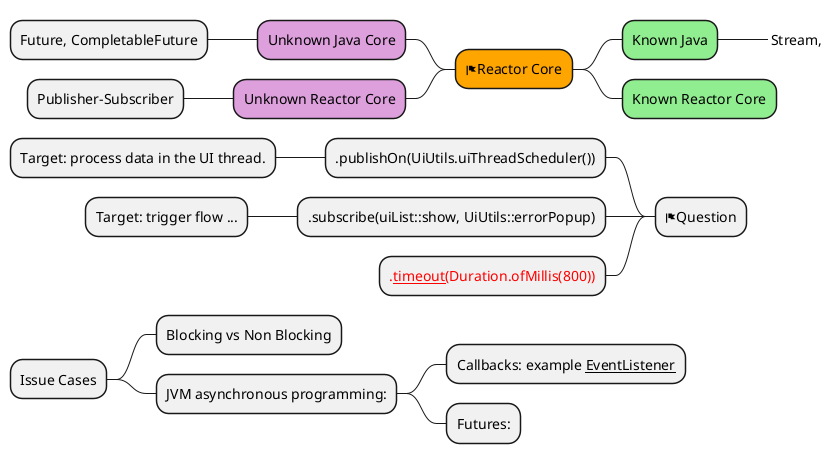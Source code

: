 @startmindmap

+[#Orange] <&flag>Reactor Core
**[#lightgreen] Known Java
***_ Stream,
**[#lightgreen] Known Reactor Core


left side
**[#plum] Unknown Java Core
*** Future, CompletableFuture
**[#plum] Unknown Reactor Core
*** Publisher-Subscriber

* <&flag>Question
** .publishOn(UiUtils.uiThreadScheduler())
*** Target: process data in the UI thread.
** .subscribe(uiList::show, UiUtils::errorPopup)
*** Target: trigger flow ...
** <color:red>.__timeout__(Duration.ofMillis(800))

right side
* Issue Cases
** Blocking vs Non Blocking
** JVM asynchronous programming:
*** Callbacks: example __EventListener__
*** Futures:




@endmindmap